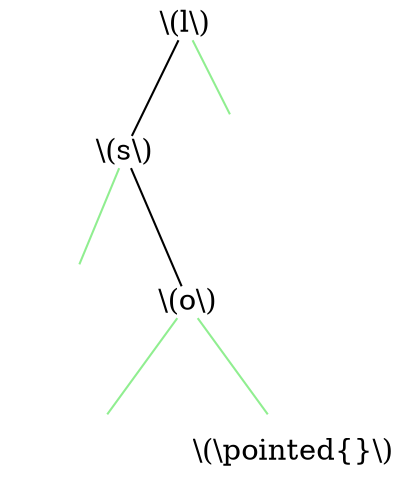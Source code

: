 graph {
	size="4,4"
	0 [label="\\(l\\)" shape=plain]
	1 [label="\\(s\\)" shape=plain]
	0 -- 1
	2 [label="" shape=none]
	1 -- 2 [color=lightgreen]
	3 [label="\\(o\\)" shape=plain]
	1 -- 3
	4 [label="" shape=none]
	3 -- 4 [color=lightgreen]
	5 [label="\\(\\pointed{}\\)" shape=none]
	3 -- 5 [color=lightgreen]
	6 [label="" shape=none]
	0 -- 6 [color=lightgreen]
}
